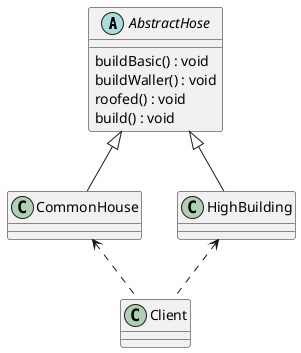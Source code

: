 @startuml

abstract class AbstractHose
class CommonHouse
class HighBuilding
class Client

AbstractHose : buildBasic() : void
AbstractHose : buildWaller() : void
AbstractHose : roofed() : void
AbstractHose : build() : void

AbstractHose <|-- CommonHouse
AbstractHose <|-- HighBuilding

CommonHouse <.. Client
HighBuilding <.. Client


@enduml